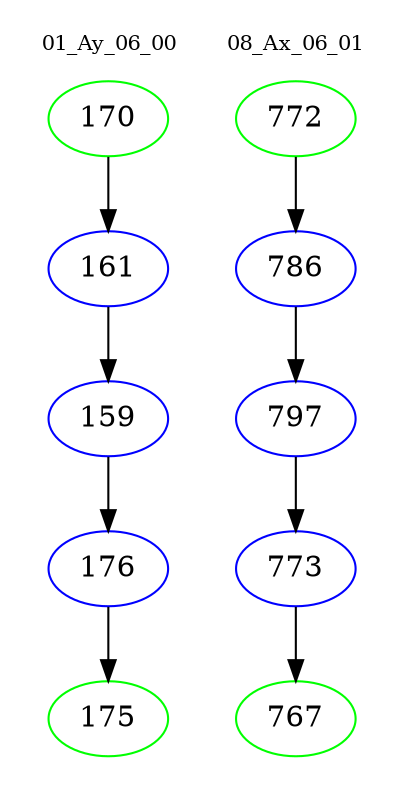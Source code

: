 digraph{
subgraph cluster_0 {
color = white
label = "01_Ay_06_00";
fontsize=10;
T0_170 [label="170", color="green"]
T0_170 -> T0_161 [color="black"]
T0_161 [label="161", color="blue"]
T0_161 -> T0_159 [color="black"]
T0_159 [label="159", color="blue"]
T0_159 -> T0_176 [color="black"]
T0_176 [label="176", color="blue"]
T0_176 -> T0_175 [color="black"]
T0_175 [label="175", color="green"]
}
subgraph cluster_1 {
color = white
label = "08_Ax_06_01";
fontsize=10;
T1_772 [label="772", color="green"]
T1_772 -> T1_786 [color="black"]
T1_786 [label="786", color="blue"]
T1_786 -> T1_797 [color="black"]
T1_797 [label="797", color="blue"]
T1_797 -> T1_773 [color="black"]
T1_773 [label="773", color="blue"]
T1_773 -> T1_767 [color="black"]
T1_767 [label="767", color="green"]
}
}
